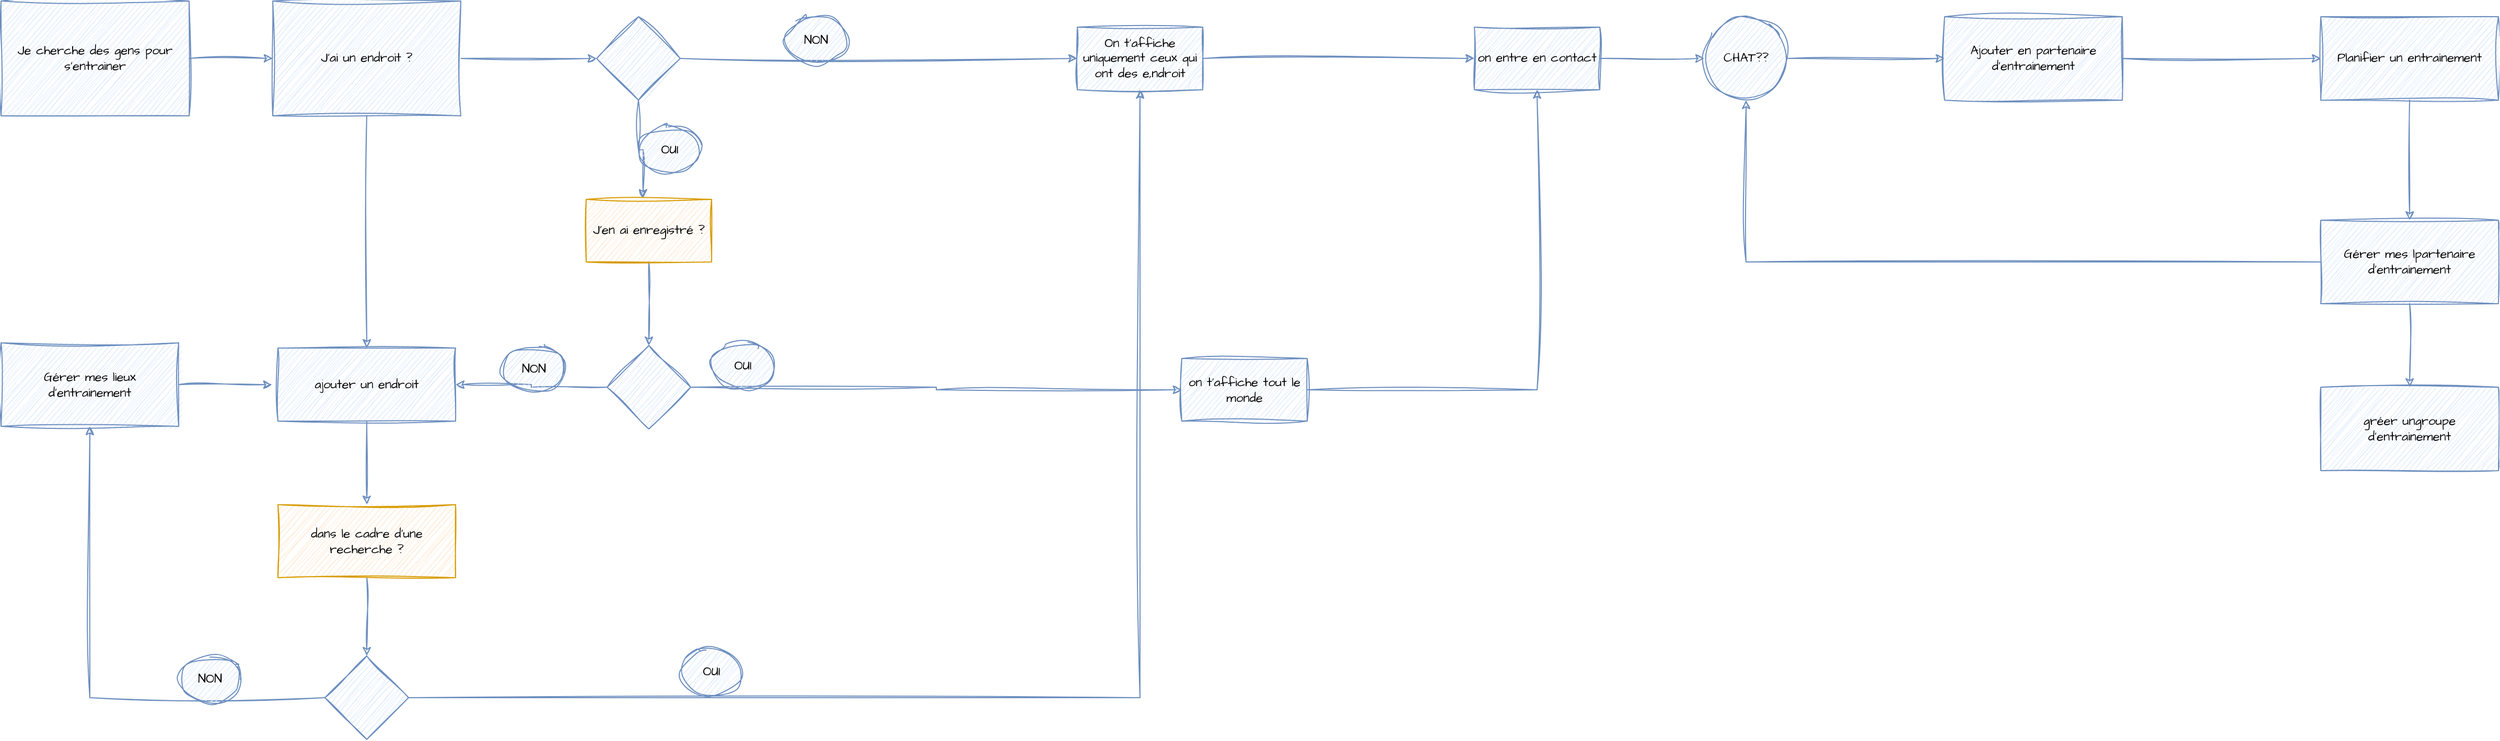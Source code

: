 <mxfile version="24.4.4" type="github">
  <diagram name="Page-1" id="D3DyWlrfUJnLOUU4IPov">
    <mxGraphModel dx="1768" dy="913" grid="1" gridSize="10" guides="1" tooltips="1" connect="1" arrows="1" fold="1" page="0" pageScale="1" pageWidth="827" pageHeight="1169" math="0" shadow="0">
      <root>
        <mxCell id="0" />
        <mxCell id="1" parent="0" />
        <mxCell id="yYq1-mPOltJAiArIZwE5-4" value="" style="edgeStyle=orthogonalEdgeStyle;rounded=0;sketch=1;hachureGap=4;jiggle=2;curveFitting=1;orthogonalLoop=1;jettySize=auto;html=1;fontFamily=Architects Daughter;fontSource=https%3A%2F%2Ffonts.googleapis.com%2Fcss%3Ffamily%3DArchitects%2BDaughter;fillColor=#dae8fc;strokeColor=#6c8ebf;" edge="1" parent="1" source="yYq1-mPOltJAiArIZwE5-1" target="yYq1-mPOltJAiArIZwE5-3">
          <mxGeometry relative="1" as="geometry" />
        </mxCell>
        <mxCell id="yYq1-mPOltJAiArIZwE5-1" value="Je cherche des gens pour s&#39;entrainer" style="rounded=0;whiteSpace=wrap;html=1;sketch=1;hachureGap=4;jiggle=2;curveFitting=1;fontFamily=Architects Daughter;fontSource=https%3A%2F%2Ffonts.googleapis.com%2Fcss%3Ffamily%3DArchitects%2BDaughter;fillColor=#dae8fc;strokeColor=#6c8ebf;" vertex="1" parent="1">
          <mxGeometry x="-60" y="110" width="180" height="110" as="geometry" />
        </mxCell>
        <mxCell id="yYq1-mPOltJAiArIZwE5-6" value="" style="edgeStyle=orthogonalEdgeStyle;rounded=0;sketch=1;hachureGap=4;jiggle=2;curveFitting=1;orthogonalLoop=1;jettySize=auto;html=1;fontFamily=Architects Daughter;fontSource=https%3A%2F%2Ffonts.googleapis.com%2Fcss%3Ffamily%3DArchitects%2BDaughter;fillColor=#dae8fc;strokeColor=#6c8ebf;" edge="1" parent="1" source="yYq1-mPOltJAiArIZwE5-3" target="yYq1-mPOltJAiArIZwE5-5">
          <mxGeometry relative="1" as="geometry" />
        </mxCell>
        <mxCell id="yYq1-mPOltJAiArIZwE5-16" value="" style="edgeStyle=orthogonalEdgeStyle;rounded=0;sketch=1;hachureGap=4;jiggle=2;curveFitting=1;orthogonalLoop=1;jettySize=auto;html=1;fontFamily=Architects Daughter;fontSource=https%3A%2F%2Ffonts.googleapis.com%2Fcss%3Ffamily%3DArchitects%2BDaughter;fillColor=#dae8fc;strokeColor=#6c8ebf;" edge="1" parent="1" source="yYq1-mPOltJAiArIZwE5-3" target="yYq1-mPOltJAiArIZwE5-15">
          <mxGeometry relative="1" as="geometry" />
        </mxCell>
        <mxCell id="yYq1-mPOltJAiArIZwE5-3" value="J&#39;ai un endroit ?" style="rounded=0;whiteSpace=wrap;html=1;sketch=1;hachureGap=4;jiggle=2;curveFitting=1;fontFamily=Architects Daughter;fontSource=https%3A%2F%2Ffonts.googleapis.com%2Fcss%3Ffamily%3DArchitects%2BDaughter;fillColor=#dae8fc;strokeColor=#6c8ebf;" vertex="1" parent="1">
          <mxGeometry x="200" y="110" width="180" height="110" as="geometry" />
        </mxCell>
        <mxCell id="yYq1-mPOltJAiArIZwE5-8" value="" style="edgeStyle=orthogonalEdgeStyle;rounded=0;sketch=1;hachureGap=4;jiggle=2;curveFitting=1;orthogonalLoop=1;jettySize=auto;html=1;fontFamily=Architects Daughter;fontSource=https%3A%2F%2Ffonts.googleapis.com%2Fcss%3Ffamily%3DArchitects%2BDaughter;fillColor=#dae8fc;strokeColor=#6c8ebf;" edge="1" parent="1" source="yYq1-mPOltJAiArIZwE5-5" target="yYq1-mPOltJAiArIZwE5-7">
          <mxGeometry relative="1" as="geometry" />
        </mxCell>
        <mxCell id="yYq1-mPOltJAiArIZwE5-10" value="" style="edgeStyle=orthogonalEdgeStyle;rounded=0;sketch=1;hachureGap=4;jiggle=2;curveFitting=1;orthogonalLoop=1;jettySize=auto;html=1;fontFamily=Architects Daughter;fontSource=https%3A%2F%2Ffonts.googleapis.com%2Fcss%3Ffamily%3DArchitects%2BDaughter;exitX=0.5;exitY=1;exitDx=0;exitDy=0;entryX=0.454;entryY=-0.02;entryDx=0;entryDy=0;entryPerimeter=0;fillColor=#dae8fc;strokeColor=#6c8ebf;" edge="1" parent="1" source="yYq1-mPOltJAiArIZwE5-5" target="yYq1-mPOltJAiArIZwE5-26">
          <mxGeometry relative="1" as="geometry" />
        </mxCell>
        <mxCell id="yYq1-mPOltJAiArIZwE5-5" value="" style="rhombus;whiteSpace=wrap;html=1;fontFamily=Architects Daughter;rounded=0;sketch=1;hachureGap=4;jiggle=2;curveFitting=1;fontSource=https%3A%2F%2Ffonts.googleapis.com%2Fcss%3Ffamily%3DArchitects%2BDaughter;fillColor=#dae8fc;strokeColor=#6c8ebf;" vertex="1" parent="1">
          <mxGeometry x="510" y="125" width="80" height="80" as="geometry" />
        </mxCell>
        <mxCell id="yYq1-mPOltJAiArIZwE5-43" style="edgeStyle=orthogonalEdgeStyle;rounded=0;sketch=1;hachureGap=4;jiggle=2;curveFitting=1;orthogonalLoop=1;jettySize=auto;html=1;fontFamily=Architects Daughter;fontSource=https%3A%2F%2Ffonts.googleapis.com%2Fcss%3Ffamily%3DArchitects%2BDaughter;fillColor=#dae8fc;strokeColor=#6c8ebf;" edge="1" parent="1" source="yYq1-mPOltJAiArIZwE5-7" target="yYq1-mPOltJAiArIZwE5-41">
          <mxGeometry relative="1" as="geometry" />
        </mxCell>
        <mxCell id="yYq1-mPOltJAiArIZwE5-7" value="On t&#39;affiche uniquement ceux qui ont des e,ndroit" style="whiteSpace=wrap;html=1;fontFamily=Architects Daughter;rounded=0;sketch=1;hachureGap=4;jiggle=2;curveFitting=1;fontSource=https%3A%2F%2Ffonts.googleapis.com%2Fcss%3Ffamily%3DArchitects%2BDaughter;fillColor=#dae8fc;strokeColor=#6c8ebf;" vertex="1" parent="1">
          <mxGeometry x="970" y="135" width="120" height="60" as="geometry" />
        </mxCell>
        <mxCell id="yYq1-mPOltJAiArIZwE5-42" value="" style="edgeStyle=orthogonalEdgeStyle;rounded=0;sketch=1;hachureGap=4;jiggle=2;curveFitting=1;orthogonalLoop=1;jettySize=auto;html=1;fontFamily=Architects Daughter;fontSource=https%3A%2F%2Ffonts.googleapis.com%2Fcss%3Ffamily%3DArchitects%2BDaughter;fillColor=#dae8fc;strokeColor=#6c8ebf;" edge="1" parent="1" source="yYq1-mPOltJAiArIZwE5-9" target="yYq1-mPOltJAiArIZwE5-41">
          <mxGeometry relative="1" as="geometry" />
        </mxCell>
        <mxCell id="yYq1-mPOltJAiArIZwE5-9" value="on t&#39;affiche tout le monde" style="whiteSpace=wrap;html=1;fontFamily=Architects Daughter;rounded=0;sketch=1;hachureGap=4;jiggle=2;curveFitting=1;fontSource=https%3A%2F%2Ffonts.googleapis.com%2Fcss%3Ffamily%3DArchitects%2BDaughter;fillColor=#dae8fc;strokeColor=#6c8ebf;" vertex="1" parent="1">
          <mxGeometry x="1070" y="452.5" width="120" height="60" as="geometry" />
        </mxCell>
        <mxCell id="yYq1-mPOltJAiArIZwE5-12" value="OUI" style="ellipse;whiteSpace=wrap;html=1;sketch=1;hachureGap=4;jiggle=2;curveFitting=1;fontFamily=Architects Daughter;fontSource=https%3A%2F%2Ffonts.googleapis.com%2Fcss%3Ffamily%3DArchitects%2BDaughter;fillColor=#dae8fc;strokeColor=#6c8ebf;" vertex="1" parent="1">
          <mxGeometry x="550" y="230" width="60" height="45" as="geometry" />
        </mxCell>
        <mxCell id="yYq1-mPOltJAiArIZwE5-13" value="NON" style="ellipse;whiteSpace=wrap;html=1;sketch=1;hachureGap=4;jiggle=2;curveFitting=1;fontFamily=Architects Daughter;fontSource=https%3A%2F%2Ffonts.googleapis.com%2Fcss%3Ffamily%3DArchitects%2BDaughter;fillColor=#dae8fc;strokeColor=#6c8ebf;" vertex="1" parent="1">
          <mxGeometry x="690" y="125" width="60" height="45" as="geometry" />
        </mxCell>
        <mxCell id="yYq1-mPOltJAiArIZwE5-14" value="Gérer mes lieux d&#39;entrainement" style="rounded=0;whiteSpace=wrap;html=1;sketch=1;hachureGap=4;jiggle=2;curveFitting=1;fontFamily=Architects Daughter;fontSource=https%3A%2F%2Ffonts.googleapis.com%2Fcss%3Ffamily%3DArchitects%2BDaughter;fillColor=#dae8fc;strokeColor=#6c8ebf;" vertex="1" parent="1">
          <mxGeometry x="-60" y="437.5" width="170" height="80" as="geometry" />
        </mxCell>
        <mxCell id="yYq1-mPOltJAiArIZwE5-33" value="" style="edgeStyle=orthogonalEdgeStyle;rounded=0;sketch=1;hachureGap=4;jiggle=2;curveFitting=1;orthogonalLoop=1;jettySize=auto;html=1;fontFamily=Architects Daughter;fontSource=https%3A%2F%2Ffonts.googleapis.com%2Fcss%3Ffamily%3DArchitects%2BDaughter;fillColor=#dae8fc;strokeColor=#6c8ebf;" edge="1" parent="1" source="yYq1-mPOltJAiArIZwE5-15" target="yYq1-mPOltJAiArIZwE5-32">
          <mxGeometry relative="1" as="geometry" />
        </mxCell>
        <mxCell id="yYq1-mPOltJAiArIZwE5-15" value="ajouter un endroit" style="rounded=0;whiteSpace=wrap;html=1;sketch=1;hachureGap=4;jiggle=2;curveFitting=1;fontFamily=Architects Daughter;fontSource=https%3A%2F%2Ffonts.googleapis.com%2Fcss%3Ffamily%3DArchitects%2BDaughter;fillColor=#dae8fc;strokeColor=#6c8ebf;" vertex="1" parent="1">
          <mxGeometry x="205" y="442.5" width="170" height="70" as="geometry" />
        </mxCell>
        <mxCell id="yYq1-mPOltJAiArIZwE5-17" style="edgeStyle=orthogonalEdgeStyle;rounded=0;sketch=1;hachureGap=4;jiggle=2;curveFitting=1;orthogonalLoop=1;jettySize=auto;html=1;entryX=-0.033;entryY=0.5;entryDx=0;entryDy=0;entryPerimeter=0;fontFamily=Architects Daughter;fontSource=https%3A%2F%2Ffonts.googleapis.com%2Fcss%3Ffamily%3DArchitects%2BDaughter;fillColor=#dae8fc;strokeColor=#6c8ebf;" edge="1" parent="1" source="yYq1-mPOltJAiArIZwE5-14" target="yYq1-mPOltJAiArIZwE5-15">
          <mxGeometry relative="1" as="geometry" />
        </mxCell>
        <mxCell id="yYq1-mPOltJAiArIZwE5-25" style="edgeStyle=orthogonalEdgeStyle;rounded=0;sketch=1;hachureGap=4;jiggle=2;curveFitting=1;orthogonalLoop=1;jettySize=auto;html=1;entryX=0;entryY=0.5;entryDx=0;entryDy=0;fontFamily=Architects Daughter;fontSource=https%3A%2F%2Ffonts.googleapis.com%2Fcss%3Ffamily%3DArchitects%2BDaughter;fillColor=#dae8fc;strokeColor=#6c8ebf;" edge="1" parent="1" source="yYq1-mPOltJAiArIZwE5-24" target="yYq1-mPOltJAiArIZwE5-9">
          <mxGeometry relative="1" as="geometry" />
        </mxCell>
        <mxCell id="yYq1-mPOltJAiArIZwE5-30" style="edgeStyle=orthogonalEdgeStyle;rounded=0;sketch=1;hachureGap=4;jiggle=2;curveFitting=1;orthogonalLoop=1;jettySize=auto;html=1;entryX=1;entryY=0.5;entryDx=0;entryDy=0;fontFamily=Architects Daughter;fontSource=https%3A%2F%2Ffonts.googleapis.com%2Fcss%3Ffamily%3DArchitects%2BDaughter;fillColor=#dae8fc;strokeColor=#6c8ebf;" edge="1" parent="1" source="yYq1-mPOltJAiArIZwE5-24" target="yYq1-mPOltJAiArIZwE5-15">
          <mxGeometry relative="1" as="geometry" />
        </mxCell>
        <mxCell id="yYq1-mPOltJAiArIZwE5-24" value="" style="rhombus;whiteSpace=wrap;html=1;fontFamily=Architects Daughter;rounded=0;sketch=1;hachureGap=4;jiggle=2;curveFitting=1;fontSource=https%3A%2F%2Ffonts.googleapis.com%2Fcss%3Ffamily%3DArchitects%2BDaughter;fillColor=#dae8fc;strokeColor=#6c8ebf;" vertex="1" parent="1">
          <mxGeometry x="520" y="440" width="80" height="80" as="geometry" />
        </mxCell>
        <mxCell id="yYq1-mPOltJAiArIZwE5-28" style="edgeStyle=orthogonalEdgeStyle;rounded=0;sketch=1;hachureGap=4;jiggle=2;curveFitting=1;orthogonalLoop=1;jettySize=auto;html=1;entryX=0.5;entryY=0;entryDx=0;entryDy=0;fontFamily=Architects Daughter;fontSource=https%3A%2F%2Ffonts.googleapis.com%2Fcss%3Ffamily%3DArchitects%2BDaughter;fillColor=#dae8fc;strokeColor=#6c8ebf;" edge="1" parent="1" source="yYq1-mPOltJAiArIZwE5-26" target="yYq1-mPOltJAiArIZwE5-24">
          <mxGeometry relative="1" as="geometry" />
        </mxCell>
        <mxCell id="yYq1-mPOltJAiArIZwE5-26" value="J&#39;en ai enregistré ?" style="whiteSpace=wrap;html=1;fontFamily=Architects Daughter;rounded=0;sketch=1;hachureGap=4;jiggle=2;curveFitting=1;fontSource=https%3A%2F%2Ffonts.googleapis.com%2Fcss%3Ffamily%3DArchitects%2BDaughter;fillColor=#ffe6cc;strokeColor=#d79b00;" vertex="1" parent="1">
          <mxGeometry x="500" y="300" width="120" height="60" as="geometry" />
        </mxCell>
        <mxCell id="yYq1-mPOltJAiArIZwE5-29" value="NON" style="ellipse;whiteSpace=wrap;html=1;sketch=1;hachureGap=4;jiggle=2;curveFitting=1;fontFamily=Architects Daughter;fontSource=https%3A%2F%2Ffonts.googleapis.com%2Fcss%3Ffamily%3DArchitects%2BDaughter;fillColor=#dae8fc;strokeColor=#6c8ebf;" vertex="1" parent="1">
          <mxGeometry x="420" y="440" width="60" height="45" as="geometry" />
        </mxCell>
        <mxCell id="yYq1-mPOltJAiArIZwE5-31" value="OUI" style="ellipse;whiteSpace=wrap;html=1;sketch=1;hachureGap=4;jiggle=2;curveFitting=1;fontFamily=Architects Daughter;fontSource=https%3A%2F%2Ffonts.googleapis.com%2Fcss%3Ffamily%3DArchitects%2BDaughter;fillColor=#dae8fc;strokeColor=#6c8ebf;" vertex="1" parent="1">
          <mxGeometry x="620" y="437.5" width="60" height="45" as="geometry" />
        </mxCell>
        <mxCell id="yYq1-mPOltJAiArIZwE5-35" value="" style="edgeStyle=orthogonalEdgeStyle;rounded=0;sketch=1;hachureGap=4;jiggle=2;curveFitting=1;orthogonalLoop=1;jettySize=auto;html=1;fontFamily=Architects Daughter;fontSource=https%3A%2F%2Ffonts.googleapis.com%2Fcss%3Ffamily%3DArchitects%2BDaughter;fillColor=#dae8fc;strokeColor=#6c8ebf;" edge="1" parent="1" source="yYq1-mPOltJAiArIZwE5-32" target="yYq1-mPOltJAiArIZwE5-34">
          <mxGeometry relative="1" as="geometry" />
        </mxCell>
        <mxCell id="yYq1-mPOltJAiArIZwE5-32" value="dans le cadre d&#39;une recherche ?" style="rounded=0;whiteSpace=wrap;html=1;sketch=1;hachureGap=4;jiggle=2;curveFitting=1;fontFamily=Architects Daughter;fontSource=https%3A%2F%2Ffonts.googleapis.com%2Fcss%3Ffamily%3DArchitects%2BDaughter;fillColor=#ffe6cc;strokeColor=#d79b00;" vertex="1" parent="1">
          <mxGeometry x="205" y="592.5" width="170" height="70" as="geometry" />
        </mxCell>
        <mxCell id="yYq1-mPOltJAiArIZwE5-36" style="edgeStyle=orthogonalEdgeStyle;rounded=0;sketch=1;hachureGap=4;jiggle=2;curveFitting=1;orthogonalLoop=1;jettySize=auto;html=1;entryX=0.5;entryY=1;entryDx=0;entryDy=0;fontFamily=Architects Daughter;fontSource=https%3A%2F%2Ffonts.googleapis.com%2Fcss%3Ffamily%3DArchitects%2BDaughter;fillColor=#dae8fc;strokeColor=#6c8ebf;" edge="1" parent="1" source="yYq1-mPOltJAiArIZwE5-34" target="yYq1-mPOltJAiArIZwE5-7">
          <mxGeometry relative="1" as="geometry" />
        </mxCell>
        <mxCell id="yYq1-mPOltJAiArIZwE5-38" style="edgeStyle=orthogonalEdgeStyle;rounded=0;sketch=1;hachureGap=4;jiggle=2;curveFitting=1;orthogonalLoop=1;jettySize=auto;html=1;entryX=0.5;entryY=1;entryDx=0;entryDy=0;fontFamily=Architects Daughter;fontSource=https%3A%2F%2Ffonts.googleapis.com%2Fcss%3Ffamily%3DArchitects%2BDaughter;fillColor=#dae8fc;strokeColor=#6c8ebf;" edge="1" parent="1" source="yYq1-mPOltJAiArIZwE5-34" target="yYq1-mPOltJAiArIZwE5-14">
          <mxGeometry relative="1" as="geometry" />
        </mxCell>
        <mxCell id="yYq1-mPOltJAiArIZwE5-34" value="" style="rhombus;whiteSpace=wrap;html=1;fontFamily=Architects Daughter;rounded=0;sketch=1;hachureGap=4;jiggle=2;curveFitting=1;fontSource=https%3A%2F%2Ffonts.googleapis.com%2Fcss%3Ffamily%3DArchitects%2BDaughter;fillColor=#dae8fc;strokeColor=#6c8ebf;" vertex="1" parent="1">
          <mxGeometry x="250" y="737.5" width="80" height="80" as="geometry" />
        </mxCell>
        <mxCell id="yYq1-mPOltJAiArIZwE5-37" value="OUI" style="ellipse;whiteSpace=wrap;html=1;sketch=1;hachureGap=4;jiggle=2;curveFitting=1;fontFamily=Architects Daughter;fontSource=https%3A%2F%2Ffonts.googleapis.com%2Fcss%3Ffamily%3DArchitects%2BDaughter;fillColor=#dae8fc;strokeColor=#6c8ebf;" vertex="1" parent="1">
          <mxGeometry x="590" y="730" width="60" height="45" as="geometry" />
        </mxCell>
        <mxCell id="yYq1-mPOltJAiArIZwE5-39" value="NON" style="ellipse;whiteSpace=wrap;html=1;sketch=1;hachureGap=4;jiggle=2;curveFitting=1;fontFamily=Architects Daughter;fontSource=https%3A%2F%2Ffonts.googleapis.com%2Fcss%3Ffamily%3DArchitects%2BDaughter;fillColor=#dae8fc;strokeColor=#6c8ebf;" vertex="1" parent="1">
          <mxGeometry x="110" y="737.5" width="60" height="45" as="geometry" />
        </mxCell>
        <mxCell id="yYq1-mPOltJAiArIZwE5-48" value="" style="edgeStyle=orthogonalEdgeStyle;rounded=0;sketch=1;hachureGap=4;jiggle=2;curveFitting=1;orthogonalLoop=1;jettySize=auto;html=1;fontFamily=Architects Daughter;fontSource=https%3A%2F%2Ffonts.googleapis.com%2Fcss%3Ffamily%3DArchitects%2BDaughter;fillColor=#dae8fc;strokeColor=#6c8ebf;" edge="1" parent="1" source="yYq1-mPOltJAiArIZwE5-40" target="yYq1-mPOltJAiArIZwE5-44">
          <mxGeometry relative="1" as="geometry" />
        </mxCell>
        <mxCell id="yYq1-mPOltJAiArIZwE5-53" value="" style="edgeStyle=orthogonalEdgeStyle;rounded=0;sketch=1;hachureGap=4;jiggle=2;curveFitting=1;orthogonalLoop=1;jettySize=auto;html=1;fontFamily=Architects Daughter;fontSource=https%3A%2F%2Ffonts.googleapis.com%2Fcss%3Ffamily%3DArchitects%2BDaughter;fillColor=#dae8fc;strokeColor=#6c8ebf;" edge="1" parent="1" source="yYq1-mPOltJAiArIZwE5-40" target="yYq1-mPOltJAiArIZwE5-52">
          <mxGeometry relative="1" as="geometry" />
        </mxCell>
        <mxCell id="yYq1-mPOltJAiArIZwE5-40" value="Gérer mes lpartenaire d&#39;entrainement" style="rounded=0;whiteSpace=wrap;html=1;sketch=1;hachureGap=4;jiggle=2;curveFitting=1;fontFamily=Architects Daughter;fontSource=https%3A%2F%2Ffonts.googleapis.com%2Fcss%3Ffamily%3DArchitects%2BDaughter;fillColor=#dae8fc;strokeColor=#6c8ebf;" vertex="1" parent="1">
          <mxGeometry x="2160" y="320" width="170" height="80" as="geometry" />
        </mxCell>
        <mxCell id="yYq1-mPOltJAiArIZwE5-45" value="" style="edgeStyle=orthogonalEdgeStyle;rounded=0;sketch=1;hachureGap=4;jiggle=2;curveFitting=1;orthogonalLoop=1;jettySize=auto;html=1;fontFamily=Architects Daughter;fontSource=https%3A%2F%2Ffonts.googleapis.com%2Fcss%3Ffamily%3DArchitects%2BDaughter;fillColor=#dae8fc;strokeColor=#6c8ebf;" edge="1" parent="1" source="yYq1-mPOltJAiArIZwE5-41" target="yYq1-mPOltJAiArIZwE5-44">
          <mxGeometry relative="1" as="geometry" />
        </mxCell>
        <mxCell id="yYq1-mPOltJAiArIZwE5-41" value="on entre en contact" style="whiteSpace=wrap;html=1;fontFamily=Architects Daughter;rounded=0;sketch=1;hachureGap=4;jiggle=2;curveFitting=1;fontSource=https%3A%2F%2Ffonts.googleapis.com%2Fcss%3Ffamily%3DArchitects%2BDaughter;fillColor=#dae8fc;strokeColor=#6c8ebf;" vertex="1" parent="1">
          <mxGeometry x="1350" y="135" width="120" height="60" as="geometry" />
        </mxCell>
        <mxCell id="yYq1-mPOltJAiArIZwE5-46" style="edgeStyle=orthogonalEdgeStyle;rounded=0;sketch=1;hachureGap=4;jiggle=2;curveFitting=1;orthogonalLoop=1;jettySize=auto;html=1;fontFamily=Architects Daughter;fontSource=https%3A%2F%2Ffonts.googleapis.com%2Fcss%3Ffamily%3DArchitects%2BDaughter;entryX=0;entryY=0.5;entryDx=0;entryDy=0;fillColor=#dae8fc;strokeColor=#6c8ebf;" edge="1" parent="1" source="yYq1-mPOltJAiArIZwE5-44" target="yYq1-mPOltJAiArIZwE5-47">
          <mxGeometry relative="1" as="geometry" />
        </mxCell>
        <mxCell id="yYq1-mPOltJAiArIZwE5-44" value="CHAT??" style="ellipse;whiteSpace=wrap;html=1;fontFamily=Architects Daughter;rounded=0;sketch=1;hachureGap=4;jiggle=2;curveFitting=1;fontSource=https%3A%2F%2Ffonts.googleapis.com%2Fcss%3Ffamily%3DArchitects%2BDaughter;fillColor=#dae8fc;strokeColor=#6c8ebf;" vertex="1" parent="1">
          <mxGeometry x="1570" y="125" width="80" height="80" as="geometry" />
        </mxCell>
        <mxCell id="yYq1-mPOltJAiArIZwE5-50" style="edgeStyle=orthogonalEdgeStyle;rounded=0;sketch=1;hachureGap=4;jiggle=2;curveFitting=1;orthogonalLoop=1;jettySize=auto;html=1;entryX=0;entryY=0.5;entryDx=0;entryDy=0;fontFamily=Architects Daughter;fontSource=https%3A%2F%2Ffonts.googleapis.com%2Fcss%3Ffamily%3DArchitects%2BDaughter;fillColor=#dae8fc;strokeColor=#6c8ebf;" edge="1" parent="1" source="yYq1-mPOltJAiArIZwE5-47" target="yYq1-mPOltJAiArIZwE5-49">
          <mxGeometry relative="1" as="geometry" />
        </mxCell>
        <mxCell id="yYq1-mPOltJAiArIZwE5-47" value="Ajouter en partenaire d&#39;entrainement" style="rounded=0;whiteSpace=wrap;html=1;sketch=1;hachureGap=4;jiggle=2;curveFitting=1;fontFamily=Architects Daughter;fontSource=https%3A%2F%2Ffonts.googleapis.com%2Fcss%3Ffamily%3DArchitects%2BDaughter;fillColor=#dae8fc;strokeColor=#6c8ebf;" vertex="1" parent="1">
          <mxGeometry x="1800" y="125" width="170" height="80" as="geometry" />
        </mxCell>
        <mxCell id="yYq1-mPOltJAiArIZwE5-49" value="Planifier un entrainement" style="rounded=0;whiteSpace=wrap;html=1;sketch=1;hachureGap=4;jiggle=2;curveFitting=1;fontFamily=Architects Daughter;fontSource=https%3A%2F%2Ffonts.googleapis.com%2Fcss%3Ffamily%3DArchitects%2BDaughter;fillColor=#dae8fc;strokeColor=#6c8ebf;" vertex="1" parent="1">
          <mxGeometry x="2160" y="125" width="170" height="80" as="geometry" />
        </mxCell>
        <mxCell id="yYq1-mPOltJAiArIZwE5-51" style="edgeStyle=orthogonalEdgeStyle;rounded=0;sketch=1;hachureGap=4;jiggle=2;curveFitting=1;orthogonalLoop=1;jettySize=auto;html=1;fontFamily=Architects Daughter;fontSource=https%3A%2F%2Ffonts.googleapis.com%2Fcss%3Ffamily%3DArchitects%2BDaughter;exitX=0.5;exitY=1;exitDx=0;exitDy=0;entryX=0.5;entryY=0;entryDx=0;entryDy=0;fillColor=#dae8fc;strokeColor=#6c8ebf;" edge="1" parent="1" source="yYq1-mPOltJAiArIZwE5-49" target="yYq1-mPOltJAiArIZwE5-40">
          <mxGeometry relative="1" as="geometry">
            <mxPoint x="2040" y="20" as="targetPoint" />
          </mxGeometry>
        </mxCell>
        <mxCell id="yYq1-mPOltJAiArIZwE5-52" value="gréer ungroupe d&#39;entrainement" style="rounded=0;whiteSpace=wrap;html=1;sketch=1;hachureGap=4;jiggle=2;curveFitting=1;fontFamily=Architects Daughter;fontSource=https%3A%2F%2Ffonts.googleapis.com%2Fcss%3Ffamily%3DArchitects%2BDaughter;fillColor=#dae8fc;strokeColor=#6c8ebf;" vertex="1" parent="1">
          <mxGeometry x="2160" y="480" width="170" height="80" as="geometry" />
        </mxCell>
      </root>
    </mxGraphModel>
  </diagram>
</mxfile>
